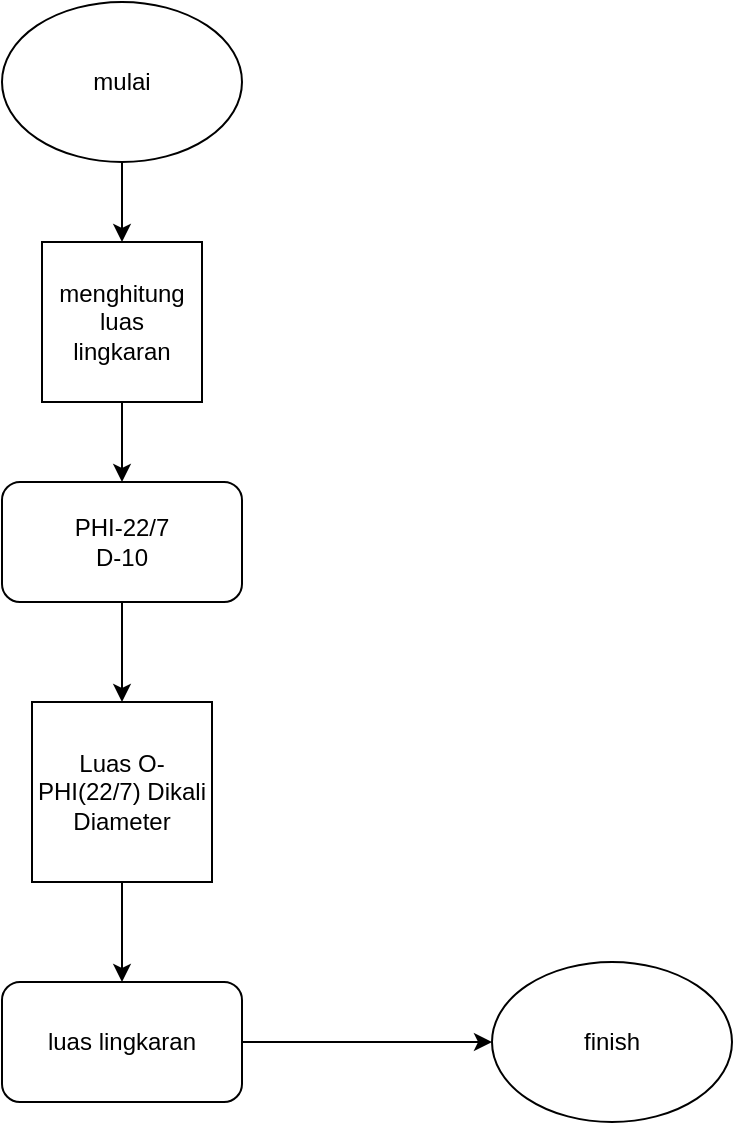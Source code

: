 <mxfile version="22.0.4" type="github">
  <diagram name="Page-1" id="Ipf7HZXX9dG3UrqujQIB">
    <mxGraphModel dx="880" dy="470" grid="1" gridSize="10" guides="1" tooltips="1" connect="1" arrows="1" fold="1" page="1" pageScale="1" pageWidth="850" pageHeight="1100" math="0" shadow="0">
      <root>
        <mxCell id="0" />
        <mxCell id="1" parent="0" />
        <mxCell id="2vrnf3rqlJf8lmV9HZB7-2" style="edgeStyle=orthogonalEdgeStyle;rounded=0;orthogonalLoop=1;jettySize=auto;html=1;" edge="1" parent="1" source="2vrnf3rqlJf8lmV9HZB7-1">
          <mxGeometry relative="1" as="geometry">
            <mxPoint x="425" y="170" as="targetPoint" />
          </mxGeometry>
        </mxCell>
        <mxCell id="2vrnf3rqlJf8lmV9HZB7-1" value="mulai" style="ellipse;whiteSpace=wrap;html=1;" vertex="1" parent="1">
          <mxGeometry x="365" y="50" width="120" height="80" as="geometry" />
        </mxCell>
        <mxCell id="2vrnf3rqlJf8lmV9HZB7-4" style="edgeStyle=orthogonalEdgeStyle;rounded=0;orthogonalLoop=1;jettySize=auto;html=1;" edge="1" parent="1" source="2vrnf3rqlJf8lmV9HZB7-3">
          <mxGeometry relative="1" as="geometry">
            <mxPoint x="425" y="290" as="targetPoint" />
          </mxGeometry>
        </mxCell>
        <mxCell id="2vrnf3rqlJf8lmV9HZB7-3" value="&lt;div&gt;menghitung &lt;br&gt;&lt;/div&gt;&lt;div&gt;luas &lt;br&gt;&lt;/div&gt;&lt;div&gt;lingkaran&lt;br&gt;&lt;/div&gt;" style="whiteSpace=wrap;html=1;aspect=fixed;" vertex="1" parent="1">
          <mxGeometry x="385" y="170" width="80" height="80" as="geometry" />
        </mxCell>
        <mxCell id="2vrnf3rqlJf8lmV9HZB7-6" style="edgeStyle=orthogonalEdgeStyle;rounded=0;orthogonalLoop=1;jettySize=auto;html=1;" edge="1" parent="1" source="2vrnf3rqlJf8lmV9HZB7-5">
          <mxGeometry relative="1" as="geometry">
            <mxPoint x="425" y="400" as="targetPoint" />
          </mxGeometry>
        </mxCell>
        <mxCell id="2vrnf3rqlJf8lmV9HZB7-5" value="&lt;div&gt;PHI-22/7&lt;/div&gt;&lt;div&gt;D-10&lt;br&gt;&lt;/div&gt;" style="rounded=1;whiteSpace=wrap;html=1;" vertex="1" parent="1">
          <mxGeometry x="365" y="290" width="120" height="60" as="geometry" />
        </mxCell>
        <mxCell id="2vrnf3rqlJf8lmV9HZB7-8" style="edgeStyle=orthogonalEdgeStyle;rounded=0;orthogonalLoop=1;jettySize=auto;html=1;" edge="1" parent="1" source="2vrnf3rqlJf8lmV9HZB7-7">
          <mxGeometry relative="1" as="geometry">
            <mxPoint x="425" y="540" as="targetPoint" />
          </mxGeometry>
        </mxCell>
        <mxCell id="2vrnf3rqlJf8lmV9HZB7-7" value="&lt;div&gt;Luas O-&lt;/div&gt;&lt;div&gt;PHI(22/7) Dikali&lt;/div&gt;&lt;div&gt;Diameter&lt;br&gt;&lt;/div&gt;" style="whiteSpace=wrap;html=1;aspect=fixed;" vertex="1" parent="1">
          <mxGeometry x="380" y="400" width="90" height="90" as="geometry" />
        </mxCell>
        <mxCell id="2vrnf3rqlJf8lmV9HZB7-10" style="edgeStyle=orthogonalEdgeStyle;rounded=0;orthogonalLoop=1;jettySize=auto;html=1;" edge="1" parent="1" source="2vrnf3rqlJf8lmV9HZB7-9">
          <mxGeometry relative="1" as="geometry">
            <mxPoint x="610" y="570" as="targetPoint" />
          </mxGeometry>
        </mxCell>
        <mxCell id="2vrnf3rqlJf8lmV9HZB7-9" value="luas lingkaran" style="rounded=1;whiteSpace=wrap;html=1;" vertex="1" parent="1">
          <mxGeometry x="365" y="540" width="120" height="60" as="geometry" />
        </mxCell>
        <mxCell id="2vrnf3rqlJf8lmV9HZB7-11" value="finish" style="ellipse;whiteSpace=wrap;html=1;" vertex="1" parent="1">
          <mxGeometry x="610" y="530" width="120" height="80" as="geometry" />
        </mxCell>
      </root>
    </mxGraphModel>
  </diagram>
</mxfile>
